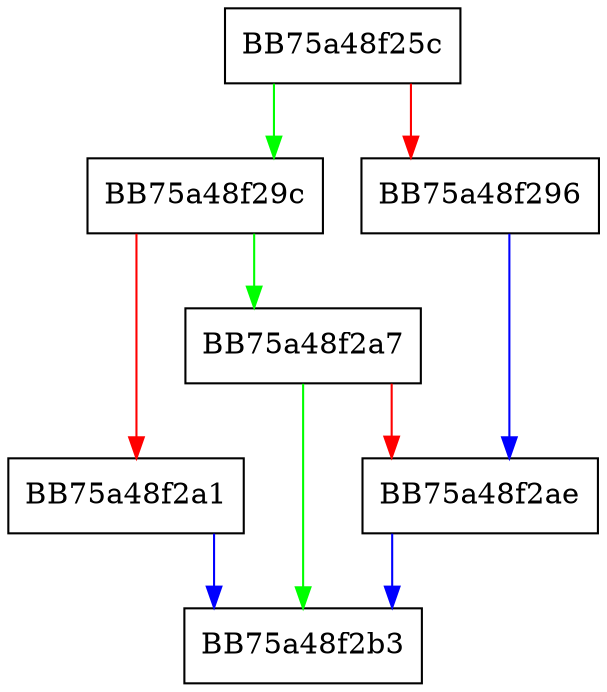 digraph _Insert_new_node_before {
  node [shape="box"];
  graph [splines=ortho];
  BB75a48f25c -> BB75a48f29c [color="green"];
  BB75a48f25c -> BB75a48f296 [color="red"];
  BB75a48f296 -> BB75a48f2ae [color="blue"];
  BB75a48f29c -> BB75a48f2a7 [color="green"];
  BB75a48f29c -> BB75a48f2a1 [color="red"];
  BB75a48f2a1 -> BB75a48f2b3 [color="blue"];
  BB75a48f2a7 -> BB75a48f2b3 [color="green"];
  BB75a48f2a7 -> BB75a48f2ae [color="red"];
  BB75a48f2ae -> BB75a48f2b3 [color="blue"];
}